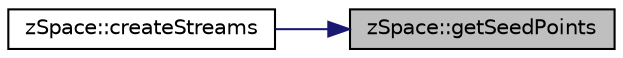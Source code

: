 digraph "zSpace::getSeedPoints"
{
 // LATEX_PDF_SIZE
  edge [fontname="Helvetica",fontsize="10",labelfontname="Helvetica",labelfontsize="10"];
  node [fontname="Helvetica",fontsize="10",shape=record];
  rankdir="RL";
  Node172 [label="zSpace::getSeedPoints",height=0.2,width=0.4,color="black", fillcolor="grey75", style="filled", fontcolor="black",tooltip="This method computes the seed points."];
  Node172 -> Node173 [dir="back",color="midnightblue",fontsize="10",style="solid",fontname="Helvetica"];
  Node173 [label="zSpace::createStreams",height=0.2,width=0.4,color="black", fillcolor="white", style="filled",URL="$group__z_stream_lines2_d.html#ga0021c3f38461af2249546285b2a40c03",tooltip="This method creates the stream lines and stores them as a graph."];
}
